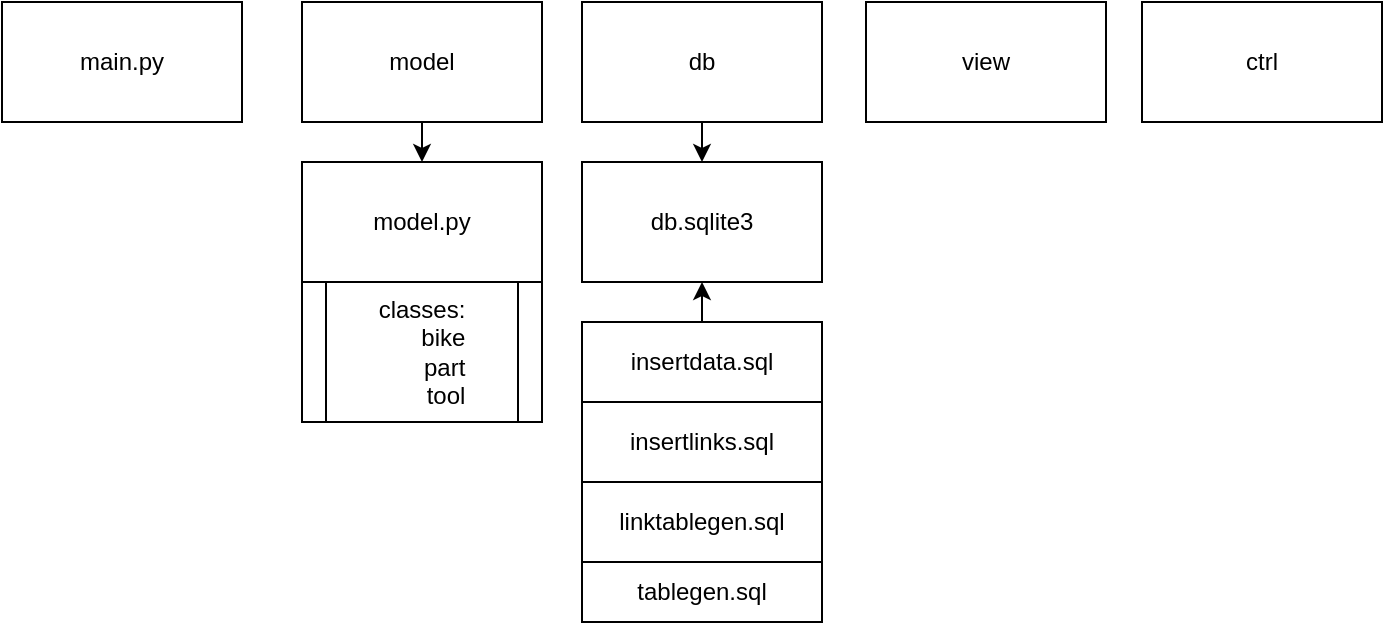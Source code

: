 <mxfile version="10.6.0" type="github"><diagram id="1qr5OE1ClW88EuawuoOe" name="Page-1"><mxGraphModel dx="1132" dy="524" grid="1" gridSize="10" guides="1" tooltips="1" connect="1" arrows="1" fold="1" page="1" pageScale="1" pageWidth="827" pageHeight="1169" math="0" shadow="0"><root><mxCell id="0"/><mxCell id="1" parent="0"/><mxCell id="lbOBIOH2dYD1beKs52RS-1" value="main.py" style="rounded=0;whiteSpace=wrap;html=1;" vertex="1" parent="1"><mxGeometry x="90" y="60" width="120" height="60" as="geometry"/></mxCell><mxCell id="lbOBIOH2dYD1beKs52RS-2" value="db.sqlite3" style="rounded=0;whiteSpace=wrap;html=1;" vertex="1" parent="1"><mxGeometry x="380" y="140" width="120" height="60" as="geometry"/></mxCell><mxCell id="lbOBIOH2dYD1beKs52RS-15" style="edgeStyle=orthogonalEdgeStyle;rounded=0;orthogonalLoop=1;jettySize=auto;html=1;exitX=0.5;exitY=1;exitDx=0;exitDy=0;entryX=0.5;entryY=0;entryDx=0;entryDy=0;" edge="1" parent="1" source="lbOBIOH2dYD1beKs52RS-3" target="lbOBIOH2dYD1beKs52RS-14"><mxGeometry relative="1" as="geometry"/></mxCell><mxCell id="lbOBIOH2dYD1beKs52RS-3" value="model" style="rounded=0;whiteSpace=wrap;html=1;" vertex="1" parent="1"><mxGeometry x="240" y="60" width="120" height="60" as="geometry"/></mxCell><mxCell id="lbOBIOH2dYD1beKs52RS-13" style="edgeStyle=orthogonalEdgeStyle;rounded=0;orthogonalLoop=1;jettySize=auto;html=1;exitX=0.5;exitY=1;exitDx=0;exitDy=0;entryX=0.5;entryY=0;entryDx=0;entryDy=0;" edge="1" parent="1" source="lbOBIOH2dYD1beKs52RS-4" target="lbOBIOH2dYD1beKs52RS-2"><mxGeometry relative="1" as="geometry"/></mxCell><mxCell id="lbOBIOH2dYD1beKs52RS-4" value="db" style="rounded=0;whiteSpace=wrap;html=1;" vertex="1" parent="1"><mxGeometry x="380" y="60" width="120" height="60" as="geometry"/></mxCell><mxCell id="lbOBIOH2dYD1beKs52RS-5" value="view" style="rounded=0;whiteSpace=wrap;html=1;" vertex="1" parent="1"><mxGeometry x="522" y="60" width="120" height="60" as="geometry"/></mxCell><mxCell id="lbOBIOH2dYD1beKs52RS-6" value="ctrl" style="rounded=0;whiteSpace=wrap;html=1;" vertex="1" parent="1"><mxGeometry x="660" y="60" width="120" height="60" as="geometry"/></mxCell><mxCell id="lbOBIOH2dYD1beKs52RS-11" style="edgeStyle=orthogonalEdgeStyle;rounded=0;orthogonalLoop=1;jettySize=auto;html=1;exitX=0.5;exitY=0;exitDx=0;exitDy=0;entryX=0.5;entryY=1;entryDx=0;entryDy=0;" edge="1" parent="1" source="lbOBIOH2dYD1beKs52RS-7" target="lbOBIOH2dYD1beKs52RS-2"><mxGeometry relative="1" as="geometry"/></mxCell><mxCell id="lbOBIOH2dYD1beKs52RS-7" value="insertdata.sql" style="rounded=0;whiteSpace=wrap;html=1;" vertex="1" parent="1"><mxGeometry x="380" y="220" width="120" height="40" as="geometry"/></mxCell><mxCell id="lbOBIOH2dYD1beKs52RS-8" value="insertlinks.sql" style="rounded=0;whiteSpace=wrap;html=1;" vertex="1" parent="1"><mxGeometry x="380" y="260" width="120" height="40" as="geometry"/></mxCell><mxCell id="lbOBIOH2dYD1beKs52RS-9" value="linktablegen.sql" style="rounded=0;whiteSpace=wrap;html=1;" vertex="1" parent="1"><mxGeometry x="380" y="300" width="120" height="40" as="geometry"/></mxCell><mxCell id="lbOBIOH2dYD1beKs52RS-10" value="tablegen.sql" style="rounded=0;whiteSpace=wrap;html=1;" vertex="1" parent="1"><mxGeometry x="380" y="340" width="120" height="30" as="geometry"/></mxCell><mxCell id="lbOBIOH2dYD1beKs52RS-14" value="model.py" style="rounded=0;whiteSpace=wrap;html=1;" vertex="1" parent="1"><mxGeometry x="240" y="140" width="120" height="60" as="geometry"/></mxCell><mxCell id="lbOBIOH2dYD1beKs52RS-16" value="&lt;div style=&quot;text-align: right&quot;&gt;&lt;span&gt;classes:&lt;/span&gt;&lt;/div&gt;&lt;div style=&quot;text-align: right&quot;&gt;&lt;span&gt;bike&lt;/span&gt;&lt;/div&gt;&lt;div style=&quot;text-align: right&quot;&gt;&lt;span&gt;part&lt;/span&gt;&lt;/div&gt;&lt;div style=&quot;text-align: right&quot;&gt;&lt;span&gt;tool&lt;/span&gt;&lt;/div&gt;" style="shape=process;whiteSpace=wrap;html=1;backgroundOutline=1;" vertex="1" parent="1"><mxGeometry x="240" y="200" width="120" height="70" as="geometry"/></mxCell></root></mxGraphModel></diagram></mxfile>